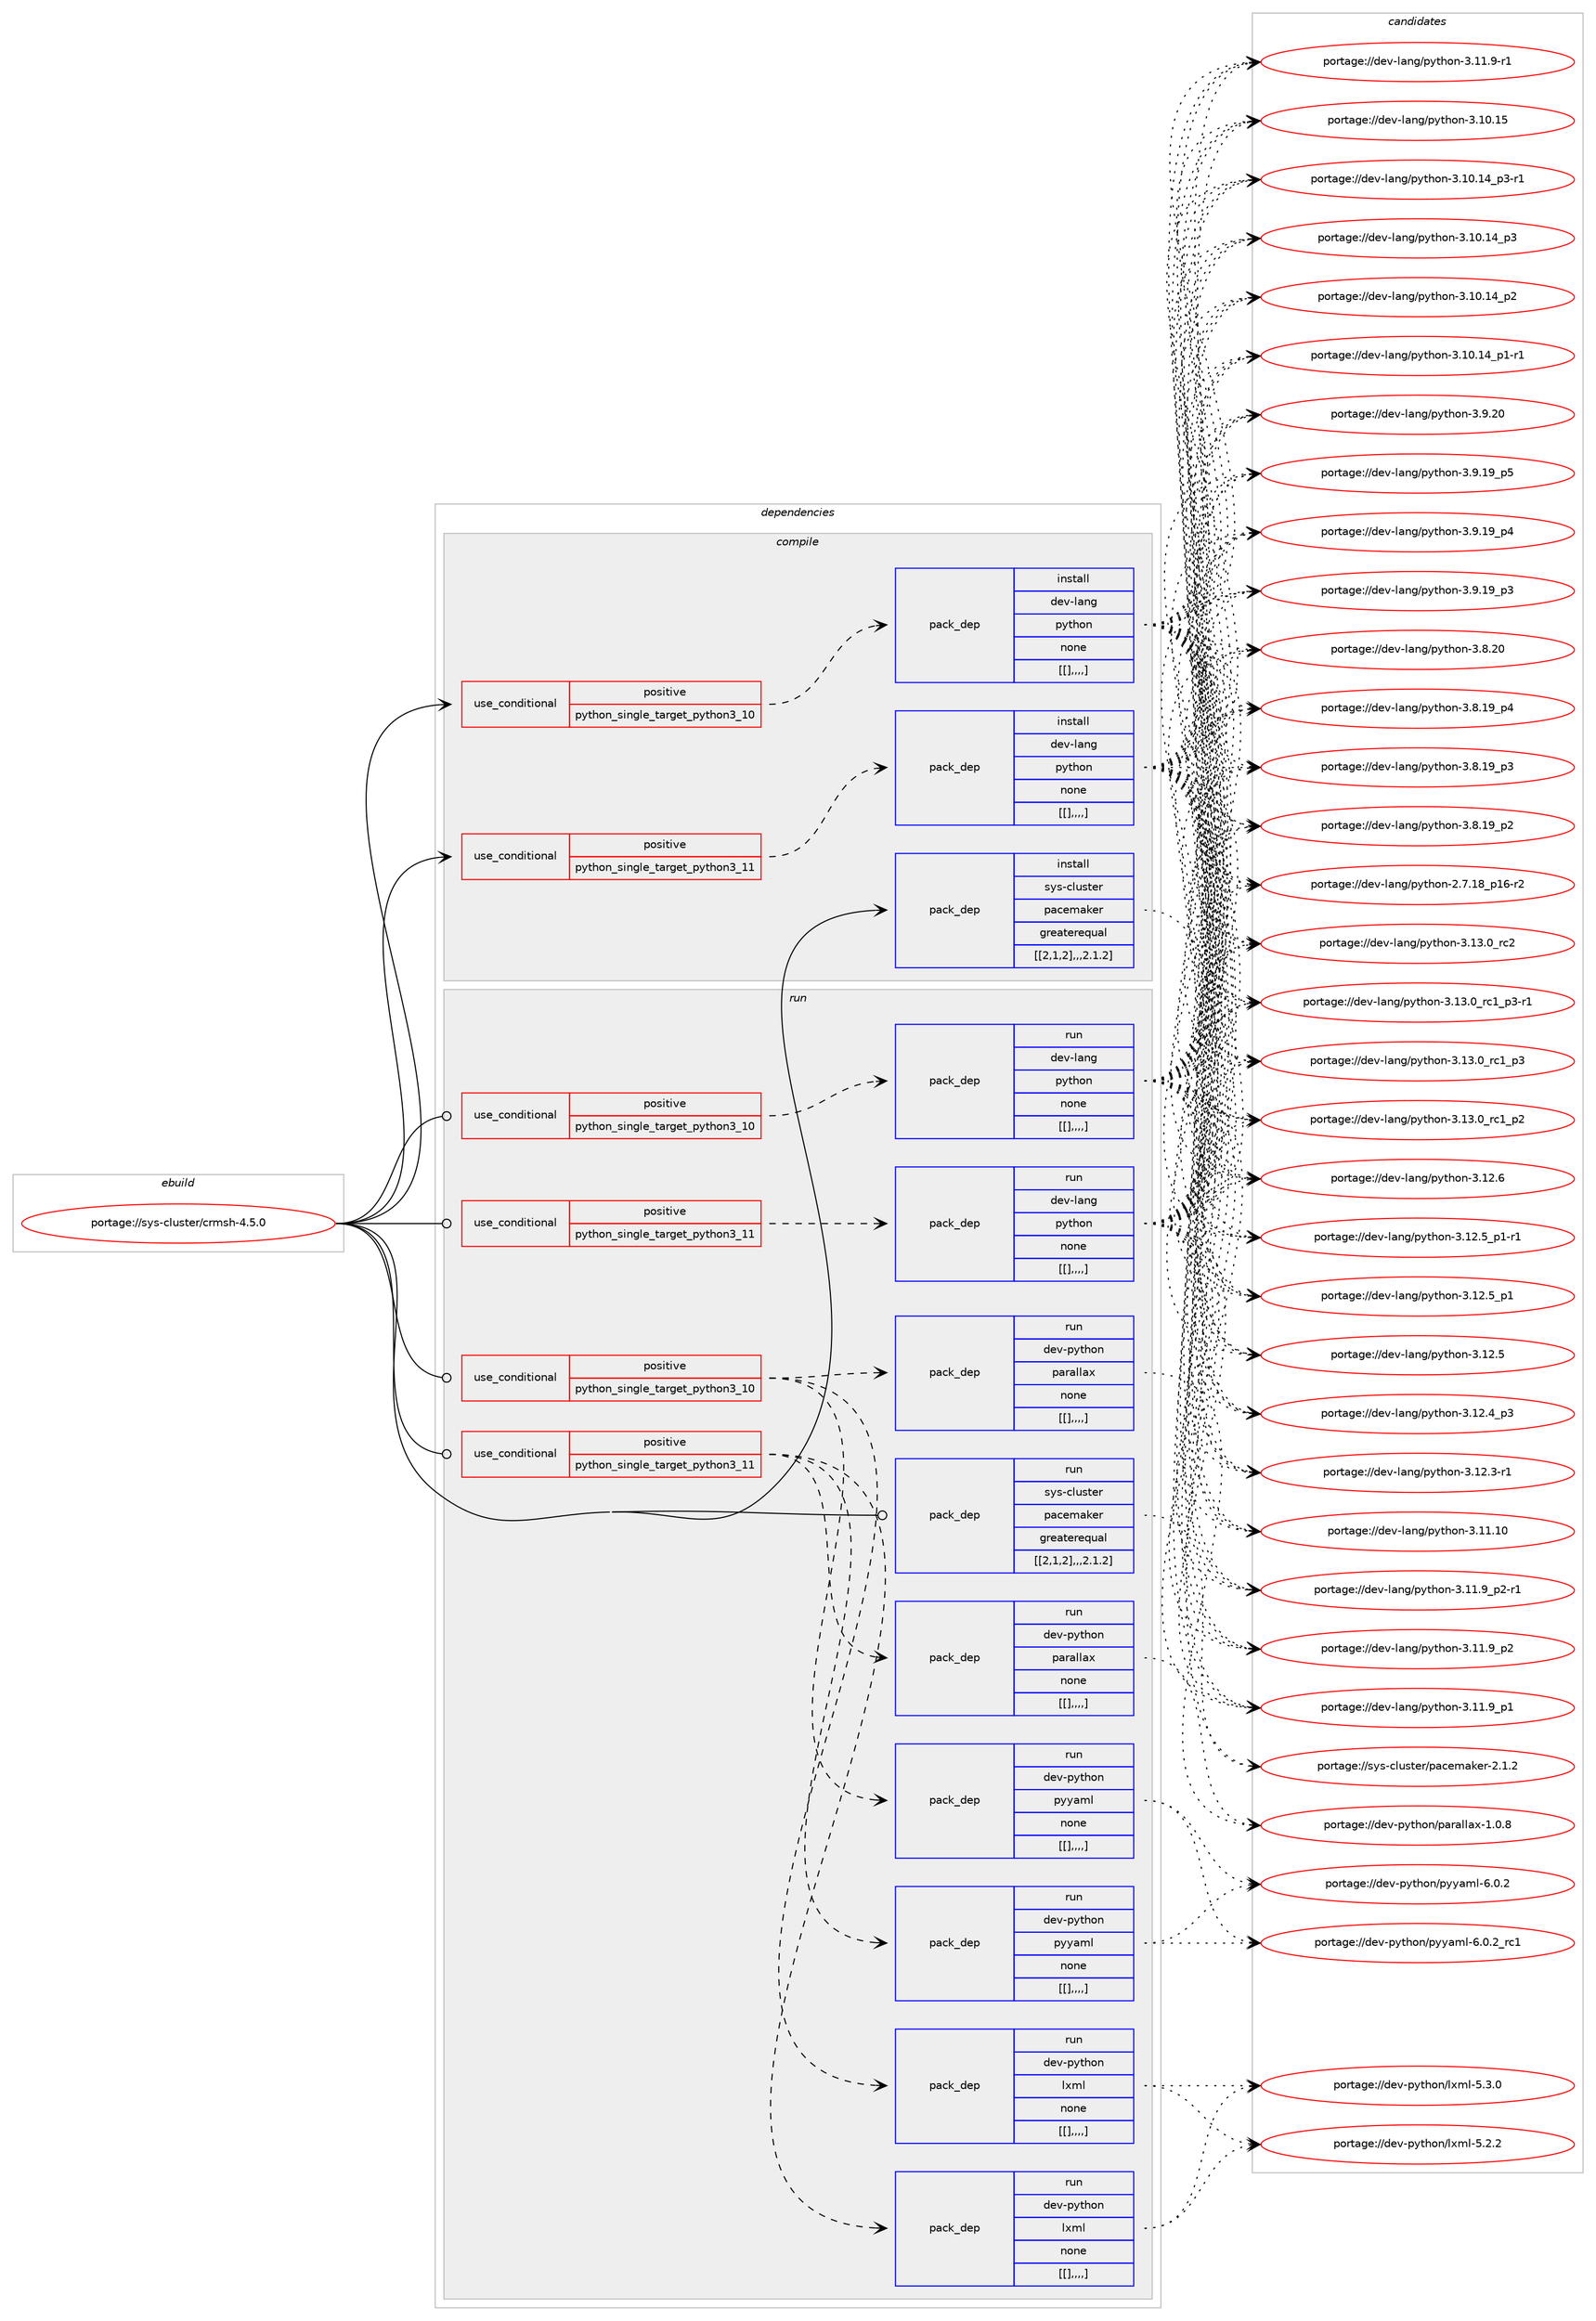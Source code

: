 digraph prolog {

# *************
# Graph options
# *************

newrank=true;
concentrate=true;
compound=true;
graph [rankdir=LR,fontname=Helvetica,fontsize=10,ranksep=1.5];#, ranksep=2.5, nodesep=0.2];
edge  [arrowhead=vee];
node  [fontname=Helvetica,fontsize=10];

# **********
# The ebuild
# **********

subgraph cluster_leftcol {
color=gray;
label=<<i>ebuild</i>>;
id [label="portage://sys-cluster/crmsh-4.5.0", color=red, width=4, href="../sys-cluster/crmsh-4.5.0.svg"];
}

# ****************
# The dependencies
# ****************

subgraph cluster_midcol {
color=gray;
label=<<i>dependencies</i>>;
subgraph cluster_compile {
fillcolor="#eeeeee";
style=filled;
label=<<i>compile</i>>;
subgraph cond118727 {
dependency448054 [label=<<TABLE BORDER="0" CELLBORDER="1" CELLSPACING="0" CELLPADDING="4"><TR><TD ROWSPAN="3" CELLPADDING="10">use_conditional</TD></TR><TR><TD>positive</TD></TR><TR><TD>python_single_target_python3_10</TD></TR></TABLE>>, shape=none, color=red];
subgraph pack326248 {
dependency448055 [label=<<TABLE BORDER="0" CELLBORDER="1" CELLSPACING="0" CELLPADDING="4" WIDTH="220"><TR><TD ROWSPAN="6" CELLPADDING="30">pack_dep</TD></TR><TR><TD WIDTH="110">install</TD></TR><TR><TD>dev-lang</TD></TR><TR><TD>python</TD></TR><TR><TD>none</TD></TR><TR><TD>[[],,,,]</TD></TR></TABLE>>, shape=none, color=blue];
}
dependency448054:e -> dependency448055:w [weight=20,style="dashed",arrowhead="vee"];
}
id:e -> dependency448054:w [weight=20,style="solid",arrowhead="vee"];
subgraph cond118728 {
dependency448056 [label=<<TABLE BORDER="0" CELLBORDER="1" CELLSPACING="0" CELLPADDING="4"><TR><TD ROWSPAN="3" CELLPADDING="10">use_conditional</TD></TR><TR><TD>positive</TD></TR><TR><TD>python_single_target_python3_11</TD></TR></TABLE>>, shape=none, color=red];
subgraph pack326249 {
dependency448057 [label=<<TABLE BORDER="0" CELLBORDER="1" CELLSPACING="0" CELLPADDING="4" WIDTH="220"><TR><TD ROWSPAN="6" CELLPADDING="30">pack_dep</TD></TR><TR><TD WIDTH="110">install</TD></TR><TR><TD>dev-lang</TD></TR><TR><TD>python</TD></TR><TR><TD>none</TD></TR><TR><TD>[[],,,,]</TD></TR></TABLE>>, shape=none, color=blue];
}
dependency448056:e -> dependency448057:w [weight=20,style="dashed",arrowhead="vee"];
}
id:e -> dependency448056:w [weight=20,style="solid",arrowhead="vee"];
subgraph pack326250 {
dependency448058 [label=<<TABLE BORDER="0" CELLBORDER="1" CELLSPACING="0" CELLPADDING="4" WIDTH="220"><TR><TD ROWSPAN="6" CELLPADDING="30">pack_dep</TD></TR><TR><TD WIDTH="110">install</TD></TR><TR><TD>sys-cluster</TD></TR><TR><TD>pacemaker</TD></TR><TR><TD>greaterequal</TD></TR><TR><TD>[[2,1,2],,,2.1.2]</TD></TR></TABLE>>, shape=none, color=blue];
}
id:e -> dependency448058:w [weight=20,style="solid",arrowhead="vee"];
}
subgraph cluster_compileandrun {
fillcolor="#eeeeee";
style=filled;
label=<<i>compile and run</i>>;
}
subgraph cluster_run {
fillcolor="#eeeeee";
style=filled;
label=<<i>run</i>>;
subgraph cond118729 {
dependency448059 [label=<<TABLE BORDER="0" CELLBORDER="1" CELLSPACING="0" CELLPADDING="4"><TR><TD ROWSPAN="3" CELLPADDING="10">use_conditional</TD></TR><TR><TD>positive</TD></TR><TR><TD>python_single_target_python3_10</TD></TR></TABLE>>, shape=none, color=red];
subgraph pack326251 {
dependency448060 [label=<<TABLE BORDER="0" CELLBORDER="1" CELLSPACING="0" CELLPADDING="4" WIDTH="220"><TR><TD ROWSPAN="6" CELLPADDING="30">pack_dep</TD></TR><TR><TD WIDTH="110">run</TD></TR><TR><TD>dev-lang</TD></TR><TR><TD>python</TD></TR><TR><TD>none</TD></TR><TR><TD>[[],,,,]</TD></TR></TABLE>>, shape=none, color=blue];
}
dependency448059:e -> dependency448060:w [weight=20,style="dashed",arrowhead="vee"];
}
id:e -> dependency448059:w [weight=20,style="solid",arrowhead="odot"];
subgraph cond118730 {
dependency448061 [label=<<TABLE BORDER="0" CELLBORDER="1" CELLSPACING="0" CELLPADDING="4"><TR><TD ROWSPAN="3" CELLPADDING="10">use_conditional</TD></TR><TR><TD>positive</TD></TR><TR><TD>python_single_target_python3_10</TD></TR></TABLE>>, shape=none, color=red];
subgraph pack326252 {
dependency448062 [label=<<TABLE BORDER="0" CELLBORDER="1" CELLSPACING="0" CELLPADDING="4" WIDTH="220"><TR><TD ROWSPAN="6" CELLPADDING="30">pack_dep</TD></TR><TR><TD WIDTH="110">run</TD></TR><TR><TD>dev-python</TD></TR><TR><TD>lxml</TD></TR><TR><TD>none</TD></TR><TR><TD>[[],,,,]</TD></TR></TABLE>>, shape=none, color=blue];
}
dependency448061:e -> dependency448062:w [weight=20,style="dashed",arrowhead="vee"];
subgraph pack326253 {
dependency448063 [label=<<TABLE BORDER="0" CELLBORDER="1" CELLSPACING="0" CELLPADDING="4" WIDTH="220"><TR><TD ROWSPAN="6" CELLPADDING="30">pack_dep</TD></TR><TR><TD WIDTH="110">run</TD></TR><TR><TD>dev-python</TD></TR><TR><TD>parallax</TD></TR><TR><TD>none</TD></TR><TR><TD>[[],,,,]</TD></TR></TABLE>>, shape=none, color=blue];
}
dependency448061:e -> dependency448063:w [weight=20,style="dashed",arrowhead="vee"];
subgraph pack326254 {
dependency448064 [label=<<TABLE BORDER="0" CELLBORDER="1" CELLSPACING="0" CELLPADDING="4" WIDTH="220"><TR><TD ROWSPAN="6" CELLPADDING="30">pack_dep</TD></TR><TR><TD WIDTH="110">run</TD></TR><TR><TD>dev-python</TD></TR><TR><TD>pyyaml</TD></TR><TR><TD>none</TD></TR><TR><TD>[[],,,,]</TD></TR></TABLE>>, shape=none, color=blue];
}
dependency448061:e -> dependency448064:w [weight=20,style="dashed",arrowhead="vee"];
}
id:e -> dependency448061:w [weight=20,style="solid",arrowhead="odot"];
subgraph cond118731 {
dependency448065 [label=<<TABLE BORDER="0" CELLBORDER="1" CELLSPACING="0" CELLPADDING="4"><TR><TD ROWSPAN="3" CELLPADDING="10">use_conditional</TD></TR><TR><TD>positive</TD></TR><TR><TD>python_single_target_python3_11</TD></TR></TABLE>>, shape=none, color=red];
subgraph pack326255 {
dependency448066 [label=<<TABLE BORDER="0" CELLBORDER="1" CELLSPACING="0" CELLPADDING="4" WIDTH="220"><TR><TD ROWSPAN="6" CELLPADDING="30">pack_dep</TD></TR><TR><TD WIDTH="110">run</TD></TR><TR><TD>dev-lang</TD></TR><TR><TD>python</TD></TR><TR><TD>none</TD></TR><TR><TD>[[],,,,]</TD></TR></TABLE>>, shape=none, color=blue];
}
dependency448065:e -> dependency448066:w [weight=20,style="dashed",arrowhead="vee"];
}
id:e -> dependency448065:w [weight=20,style="solid",arrowhead="odot"];
subgraph cond118732 {
dependency448067 [label=<<TABLE BORDER="0" CELLBORDER="1" CELLSPACING="0" CELLPADDING="4"><TR><TD ROWSPAN="3" CELLPADDING="10">use_conditional</TD></TR><TR><TD>positive</TD></TR><TR><TD>python_single_target_python3_11</TD></TR></TABLE>>, shape=none, color=red];
subgraph pack326256 {
dependency448068 [label=<<TABLE BORDER="0" CELLBORDER="1" CELLSPACING="0" CELLPADDING="4" WIDTH="220"><TR><TD ROWSPAN="6" CELLPADDING="30">pack_dep</TD></TR><TR><TD WIDTH="110">run</TD></TR><TR><TD>dev-python</TD></TR><TR><TD>lxml</TD></TR><TR><TD>none</TD></TR><TR><TD>[[],,,,]</TD></TR></TABLE>>, shape=none, color=blue];
}
dependency448067:e -> dependency448068:w [weight=20,style="dashed",arrowhead="vee"];
subgraph pack326257 {
dependency448069 [label=<<TABLE BORDER="0" CELLBORDER="1" CELLSPACING="0" CELLPADDING="4" WIDTH="220"><TR><TD ROWSPAN="6" CELLPADDING="30">pack_dep</TD></TR><TR><TD WIDTH="110">run</TD></TR><TR><TD>dev-python</TD></TR><TR><TD>parallax</TD></TR><TR><TD>none</TD></TR><TR><TD>[[],,,,]</TD></TR></TABLE>>, shape=none, color=blue];
}
dependency448067:e -> dependency448069:w [weight=20,style="dashed",arrowhead="vee"];
subgraph pack326258 {
dependency448070 [label=<<TABLE BORDER="0" CELLBORDER="1" CELLSPACING="0" CELLPADDING="4" WIDTH="220"><TR><TD ROWSPAN="6" CELLPADDING="30">pack_dep</TD></TR><TR><TD WIDTH="110">run</TD></TR><TR><TD>dev-python</TD></TR><TR><TD>pyyaml</TD></TR><TR><TD>none</TD></TR><TR><TD>[[],,,,]</TD></TR></TABLE>>, shape=none, color=blue];
}
dependency448067:e -> dependency448070:w [weight=20,style="dashed",arrowhead="vee"];
}
id:e -> dependency448067:w [weight=20,style="solid",arrowhead="odot"];
subgraph pack326259 {
dependency448071 [label=<<TABLE BORDER="0" CELLBORDER="1" CELLSPACING="0" CELLPADDING="4" WIDTH="220"><TR><TD ROWSPAN="6" CELLPADDING="30">pack_dep</TD></TR><TR><TD WIDTH="110">run</TD></TR><TR><TD>sys-cluster</TD></TR><TR><TD>pacemaker</TD></TR><TR><TD>greaterequal</TD></TR><TR><TD>[[2,1,2],,,2.1.2]</TD></TR></TABLE>>, shape=none, color=blue];
}
id:e -> dependency448071:w [weight=20,style="solid",arrowhead="odot"];
}
}

# **************
# The candidates
# **************

subgraph cluster_choices {
rank=same;
color=gray;
label=<<i>candidates</i>>;

subgraph choice326248 {
color=black;
nodesep=1;
choice10010111845108971101034711212111610411111045514649514648951149950 [label="portage://dev-lang/python-3.13.0_rc2", color=red, width=4,href="../dev-lang/python-3.13.0_rc2.svg"];
choice1001011184510897110103471121211161041111104551464951464895114994995112514511449 [label="portage://dev-lang/python-3.13.0_rc1_p3-r1", color=red, width=4,href="../dev-lang/python-3.13.0_rc1_p3-r1.svg"];
choice100101118451089711010347112121116104111110455146495146489511499499511251 [label="portage://dev-lang/python-3.13.0_rc1_p3", color=red, width=4,href="../dev-lang/python-3.13.0_rc1_p3.svg"];
choice100101118451089711010347112121116104111110455146495146489511499499511250 [label="portage://dev-lang/python-3.13.0_rc1_p2", color=red, width=4,href="../dev-lang/python-3.13.0_rc1_p2.svg"];
choice10010111845108971101034711212111610411111045514649504654 [label="portage://dev-lang/python-3.12.6", color=red, width=4,href="../dev-lang/python-3.12.6.svg"];
choice1001011184510897110103471121211161041111104551464950465395112494511449 [label="portage://dev-lang/python-3.12.5_p1-r1", color=red, width=4,href="../dev-lang/python-3.12.5_p1-r1.svg"];
choice100101118451089711010347112121116104111110455146495046539511249 [label="portage://dev-lang/python-3.12.5_p1", color=red, width=4,href="../dev-lang/python-3.12.5_p1.svg"];
choice10010111845108971101034711212111610411111045514649504653 [label="portage://dev-lang/python-3.12.5", color=red, width=4,href="../dev-lang/python-3.12.5.svg"];
choice100101118451089711010347112121116104111110455146495046529511251 [label="portage://dev-lang/python-3.12.4_p3", color=red, width=4,href="../dev-lang/python-3.12.4_p3.svg"];
choice100101118451089711010347112121116104111110455146495046514511449 [label="portage://dev-lang/python-3.12.3-r1", color=red, width=4,href="../dev-lang/python-3.12.3-r1.svg"];
choice1001011184510897110103471121211161041111104551464949464948 [label="portage://dev-lang/python-3.11.10", color=red, width=4,href="../dev-lang/python-3.11.10.svg"];
choice1001011184510897110103471121211161041111104551464949465795112504511449 [label="portage://dev-lang/python-3.11.9_p2-r1", color=red, width=4,href="../dev-lang/python-3.11.9_p2-r1.svg"];
choice100101118451089711010347112121116104111110455146494946579511250 [label="portage://dev-lang/python-3.11.9_p2", color=red, width=4,href="../dev-lang/python-3.11.9_p2.svg"];
choice100101118451089711010347112121116104111110455146494946579511249 [label="portage://dev-lang/python-3.11.9_p1", color=red, width=4,href="../dev-lang/python-3.11.9_p1.svg"];
choice100101118451089711010347112121116104111110455146494946574511449 [label="portage://dev-lang/python-3.11.9-r1", color=red, width=4,href="../dev-lang/python-3.11.9-r1.svg"];
choice1001011184510897110103471121211161041111104551464948464953 [label="portage://dev-lang/python-3.10.15", color=red, width=4,href="../dev-lang/python-3.10.15.svg"];
choice100101118451089711010347112121116104111110455146494846495295112514511449 [label="portage://dev-lang/python-3.10.14_p3-r1", color=red, width=4,href="../dev-lang/python-3.10.14_p3-r1.svg"];
choice10010111845108971101034711212111610411111045514649484649529511251 [label="portage://dev-lang/python-3.10.14_p3", color=red, width=4,href="../dev-lang/python-3.10.14_p3.svg"];
choice10010111845108971101034711212111610411111045514649484649529511250 [label="portage://dev-lang/python-3.10.14_p2", color=red, width=4,href="../dev-lang/python-3.10.14_p2.svg"];
choice100101118451089711010347112121116104111110455146494846495295112494511449 [label="portage://dev-lang/python-3.10.14_p1-r1", color=red, width=4,href="../dev-lang/python-3.10.14_p1-r1.svg"];
choice10010111845108971101034711212111610411111045514657465048 [label="portage://dev-lang/python-3.9.20", color=red, width=4,href="../dev-lang/python-3.9.20.svg"];
choice100101118451089711010347112121116104111110455146574649579511253 [label="portage://dev-lang/python-3.9.19_p5", color=red, width=4,href="../dev-lang/python-3.9.19_p5.svg"];
choice100101118451089711010347112121116104111110455146574649579511252 [label="portage://dev-lang/python-3.9.19_p4", color=red, width=4,href="../dev-lang/python-3.9.19_p4.svg"];
choice100101118451089711010347112121116104111110455146574649579511251 [label="portage://dev-lang/python-3.9.19_p3", color=red, width=4,href="../dev-lang/python-3.9.19_p3.svg"];
choice10010111845108971101034711212111610411111045514656465048 [label="portage://dev-lang/python-3.8.20", color=red, width=4,href="../dev-lang/python-3.8.20.svg"];
choice100101118451089711010347112121116104111110455146564649579511252 [label="portage://dev-lang/python-3.8.19_p4", color=red, width=4,href="../dev-lang/python-3.8.19_p4.svg"];
choice100101118451089711010347112121116104111110455146564649579511251 [label="portage://dev-lang/python-3.8.19_p3", color=red, width=4,href="../dev-lang/python-3.8.19_p3.svg"];
choice100101118451089711010347112121116104111110455146564649579511250 [label="portage://dev-lang/python-3.8.19_p2", color=red, width=4,href="../dev-lang/python-3.8.19_p2.svg"];
choice100101118451089711010347112121116104111110455046554649569511249544511450 [label="portage://dev-lang/python-2.7.18_p16-r2", color=red, width=4,href="../dev-lang/python-2.7.18_p16-r2.svg"];
dependency448055:e -> choice10010111845108971101034711212111610411111045514649514648951149950:w [style=dotted,weight="100"];
dependency448055:e -> choice1001011184510897110103471121211161041111104551464951464895114994995112514511449:w [style=dotted,weight="100"];
dependency448055:e -> choice100101118451089711010347112121116104111110455146495146489511499499511251:w [style=dotted,weight="100"];
dependency448055:e -> choice100101118451089711010347112121116104111110455146495146489511499499511250:w [style=dotted,weight="100"];
dependency448055:e -> choice10010111845108971101034711212111610411111045514649504654:w [style=dotted,weight="100"];
dependency448055:e -> choice1001011184510897110103471121211161041111104551464950465395112494511449:w [style=dotted,weight="100"];
dependency448055:e -> choice100101118451089711010347112121116104111110455146495046539511249:w [style=dotted,weight="100"];
dependency448055:e -> choice10010111845108971101034711212111610411111045514649504653:w [style=dotted,weight="100"];
dependency448055:e -> choice100101118451089711010347112121116104111110455146495046529511251:w [style=dotted,weight="100"];
dependency448055:e -> choice100101118451089711010347112121116104111110455146495046514511449:w [style=dotted,weight="100"];
dependency448055:e -> choice1001011184510897110103471121211161041111104551464949464948:w [style=dotted,weight="100"];
dependency448055:e -> choice1001011184510897110103471121211161041111104551464949465795112504511449:w [style=dotted,weight="100"];
dependency448055:e -> choice100101118451089711010347112121116104111110455146494946579511250:w [style=dotted,weight="100"];
dependency448055:e -> choice100101118451089711010347112121116104111110455146494946579511249:w [style=dotted,weight="100"];
dependency448055:e -> choice100101118451089711010347112121116104111110455146494946574511449:w [style=dotted,weight="100"];
dependency448055:e -> choice1001011184510897110103471121211161041111104551464948464953:w [style=dotted,weight="100"];
dependency448055:e -> choice100101118451089711010347112121116104111110455146494846495295112514511449:w [style=dotted,weight="100"];
dependency448055:e -> choice10010111845108971101034711212111610411111045514649484649529511251:w [style=dotted,weight="100"];
dependency448055:e -> choice10010111845108971101034711212111610411111045514649484649529511250:w [style=dotted,weight="100"];
dependency448055:e -> choice100101118451089711010347112121116104111110455146494846495295112494511449:w [style=dotted,weight="100"];
dependency448055:e -> choice10010111845108971101034711212111610411111045514657465048:w [style=dotted,weight="100"];
dependency448055:e -> choice100101118451089711010347112121116104111110455146574649579511253:w [style=dotted,weight="100"];
dependency448055:e -> choice100101118451089711010347112121116104111110455146574649579511252:w [style=dotted,weight="100"];
dependency448055:e -> choice100101118451089711010347112121116104111110455146574649579511251:w [style=dotted,weight="100"];
dependency448055:e -> choice10010111845108971101034711212111610411111045514656465048:w [style=dotted,weight="100"];
dependency448055:e -> choice100101118451089711010347112121116104111110455146564649579511252:w [style=dotted,weight="100"];
dependency448055:e -> choice100101118451089711010347112121116104111110455146564649579511251:w [style=dotted,weight="100"];
dependency448055:e -> choice100101118451089711010347112121116104111110455146564649579511250:w [style=dotted,weight="100"];
dependency448055:e -> choice100101118451089711010347112121116104111110455046554649569511249544511450:w [style=dotted,weight="100"];
}
subgraph choice326249 {
color=black;
nodesep=1;
choice10010111845108971101034711212111610411111045514649514648951149950 [label="portage://dev-lang/python-3.13.0_rc2", color=red, width=4,href="../dev-lang/python-3.13.0_rc2.svg"];
choice1001011184510897110103471121211161041111104551464951464895114994995112514511449 [label="portage://dev-lang/python-3.13.0_rc1_p3-r1", color=red, width=4,href="../dev-lang/python-3.13.0_rc1_p3-r1.svg"];
choice100101118451089711010347112121116104111110455146495146489511499499511251 [label="portage://dev-lang/python-3.13.0_rc1_p3", color=red, width=4,href="../dev-lang/python-3.13.0_rc1_p3.svg"];
choice100101118451089711010347112121116104111110455146495146489511499499511250 [label="portage://dev-lang/python-3.13.0_rc1_p2", color=red, width=4,href="../dev-lang/python-3.13.0_rc1_p2.svg"];
choice10010111845108971101034711212111610411111045514649504654 [label="portage://dev-lang/python-3.12.6", color=red, width=4,href="../dev-lang/python-3.12.6.svg"];
choice1001011184510897110103471121211161041111104551464950465395112494511449 [label="portage://dev-lang/python-3.12.5_p1-r1", color=red, width=4,href="../dev-lang/python-3.12.5_p1-r1.svg"];
choice100101118451089711010347112121116104111110455146495046539511249 [label="portage://dev-lang/python-3.12.5_p1", color=red, width=4,href="../dev-lang/python-3.12.5_p1.svg"];
choice10010111845108971101034711212111610411111045514649504653 [label="portage://dev-lang/python-3.12.5", color=red, width=4,href="../dev-lang/python-3.12.5.svg"];
choice100101118451089711010347112121116104111110455146495046529511251 [label="portage://dev-lang/python-3.12.4_p3", color=red, width=4,href="../dev-lang/python-3.12.4_p3.svg"];
choice100101118451089711010347112121116104111110455146495046514511449 [label="portage://dev-lang/python-3.12.3-r1", color=red, width=4,href="../dev-lang/python-3.12.3-r1.svg"];
choice1001011184510897110103471121211161041111104551464949464948 [label="portage://dev-lang/python-3.11.10", color=red, width=4,href="../dev-lang/python-3.11.10.svg"];
choice1001011184510897110103471121211161041111104551464949465795112504511449 [label="portage://dev-lang/python-3.11.9_p2-r1", color=red, width=4,href="../dev-lang/python-3.11.9_p2-r1.svg"];
choice100101118451089711010347112121116104111110455146494946579511250 [label="portage://dev-lang/python-3.11.9_p2", color=red, width=4,href="../dev-lang/python-3.11.9_p2.svg"];
choice100101118451089711010347112121116104111110455146494946579511249 [label="portage://dev-lang/python-3.11.9_p1", color=red, width=4,href="../dev-lang/python-3.11.9_p1.svg"];
choice100101118451089711010347112121116104111110455146494946574511449 [label="portage://dev-lang/python-3.11.9-r1", color=red, width=4,href="../dev-lang/python-3.11.9-r1.svg"];
choice1001011184510897110103471121211161041111104551464948464953 [label="portage://dev-lang/python-3.10.15", color=red, width=4,href="../dev-lang/python-3.10.15.svg"];
choice100101118451089711010347112121116104111110455146494846495295112514511449 [label="portage://dev-lang/python-3.10.14_p3-r1", color=red, width=4,href="../dev-lang/python-3.10.14_p3-r1.svg"];
choice10010111845108971101034711212111610411111045514649484649529511251 [label="portage://dev-lang/python-3.10.14_p3", color=red, width=4,href="../dev-lang/python-3.10.14_p3.svg"];
choice10010111845108971101034711212111610411111045514649484649529511250 [label="portage://dev-lang/python-3.10.14_p2", color=red, width=4,href="../dev-lang/python-3.10.14_p2.svg"];
choice100101118451089711010347112121116104111110455146494846495295112494511449 [label="portage://dev-lang/python-3.10.14_p1-r1", color=red, width=4,href="../dev-lang/python-3.10.14_p1-r1.svg"];
choice10010111845108971101034711212111610411111045514657465048 [label="portage://dev-lang/python-3.9.20", color=red, width=4,href="../dev-lang/python-3.9.20.svg"];
choice100101118451089711010347112121116104111110455146574649579511253 [label="portage://dev-lang/python-3.9.19_p5", color=red, width=4,href="../dev-lang/python-3.9.19_p5.svg"];
choice100101118451089711010347112121116104111110455146574649579511252 [label="portage://dev-lang/python-3.9.19_p4", color=red, width=4,href="../dev-lang/python-3.9.19_p4.svg"];
choice100101118451089711010347112121116104111110455146574649579511251 [label="portage://dev-lang/python-3.9.19_p3", color=red, width=4,href="../dev-lang/python-3.9.19_p3.svg"];
choice10010111845108971101034711212111610411111045514656465048 [label="portage://dev-lang/python-3.8.20", color=red, width=4,href="../dev-lang/python-3.8.20.svg"];
choice100101118451089711010347112121116104111110455146564649579511252 [label="portage://dev-lang/python-3.8.19_p4", color=red, width=4,href="../dev-lang/python-3.8.19_p4.svg"];
choice100101118451089711010347112121116104111110455146564649579511251 [label="portage://dev-lang/python-3.8.19_p3", color=red, width=4,href="../dev-lang/python-3.8.19_p3.svg"];
choice100101118451089711010347112121116104111110455146564649579511250 [label="portage://dev-lang/python-3.8.19_p2", color=red, width=4,href="../dev-lang/python-3.8.19_p2.svg"];
choice100101118451089711010347112121116104111110455046554649569511249544511450 [label="portage://dev-lang/python-2.7.18_p16-r2", color=red, width=4,href="../dev-lang/python-2.7.18_p16-r2.svg"];
dependency448057:e -> choice10010111845108971101034711212111610411111045514649514648951149950:w [style=dotted,weight="100"];
dependency448057:e -> choice1001011184510897110103471121211161041111104551464951464895114994995112514511449:w [style=dotted,weight="100"];
dependency448057:e -> choice100101118451089711010347112121116104111110455146495146489511499499511251:w [style=dotted,weight="100"];
dependency448057:e -> choice100101118451089711010347112121116104111110455146495146489511499499511250:w [style=dotted,weight="100"];
dependency448057:e -> choice10010111845108971101034711212111610411111045514649504654:w [style=dotted,weight="100"];
dependency448057:e -> choice1001011184510897110103471121211161041111104551464950465395112494511449:w [style=dotted,weight="100"];
dependency448057:e -> choice100101118451089711010347112121116104111110455146495046539511249:w [style=dotted,weight="100"];
dependency448057:e -> choice10010111845108971101034711212111610411111045514649504653:w [style=dotted,weight="100"];
dependency448057:e -> choice100101118451089711010347112121116104111110455146495046529511251:w [style=dotted,weight="100"];
dependency448057:e -> choice100101118451089711010347112121116104111110455146495046514511449:w [style=dotted,weight="100"];
dependency448057:e -> choice1001011184510897110103471121211161041111104551464949464948:w [style=dotted,weight="100"];
dependency448057:e -> choice1001011184510897110103471121211161041111104551464949465795112504511449:w [style=dotted,weight="100"];
dependency448057:e -> choice100101118451089711010347112121116104111110455146494946579511250:w [style=dotted,weight="100"];
dependency448057:e -> choice100101118451089711010347112121116104111110455146494946579511249:w [style=dotted,weight="100"];
dependency448057:e -> choice100101118451089711010347112121116104111110455146494946574511449:w [style=dotted,weight="100"];
dependency448057:e -> choice1001011184510897110103471121211161041111104551464948464953:w [style=dotted,weight="100"];
dependency448057:e -> choice100101118451089711010347112121116104111110455146494846495295112514511449:w [style=dotted,weight="100"];
dependency448057:e -> choice10010111845108971101034711212111610411111045514649484649529511251:w [style=dotted,weight="100"];
dependency448057:e -> choice10010111845108971101034711212111610411111045514649484649529511250:w [style=dotted,weight="100"];
dependency448057:e -> choice100101118451089711010347112121116104111110455146494846495295112494511449:w [style=dotted,weight="100"];
dependency448057:e -> choice10010111845108971101034711212111610411111045514657465048:w [style=dotted,weight="100"];
dependency448057:e -> choice100101118451089711010347112121116104111110455146574649579511253:w [style=dotted,weight="100"];
dependency448057:e -> choice100101118451089711010347112121116104111110455146574649579511252:w [style=dotted,weight="100"];
dependency448057:e -> choice100101118451089711010347112121116104111110455146574649579511251:w [style=dotted,weight="100"];
dependency448057:e -> choice10010111845108971101034711212111610411111045514656465048:w [style=dotted,weight="100"];
dependency448057:e -> choice100101118451089711010347112121116104111110455146564649579511252:w [style=dotted,weight="100"];
dependency448057:e -> choice100101118451089711010347112121116104111110455146564649579511251:w [style=dotted,weight="100"];
dependency448057:e -> choice100101118451089711010347112121116104111110455146564649579511250:w [style=dotted,weight="100"];
dependency448057:e -> choice100101118451089711010347112121116104111110455046554649569511249544511450:w [style=dotted,weight="100"];
}
subgraph choice326250 {
color=black;
nodesep=1;
choice115121115459910811711511610111447112979910110997107101114455046494650 [label="portage://sys-cluster/pacemaker-2.1.2", color=red, width=4,href="../sys-cluster/pacemaker-2.1.2.svg"];
dependency448058:e -> choice115121115459910811711511610111447112979910110997107101114455046494650:w [style=dotted,weight="100"];
}
subgraph choice326251 {
color=black;
nodesep=1;
choice10010111845108971101034711212111610411111045514649514648951149950 [label="portage://dev-lang/python-3.13.0_rc2", color=red, width=4,href="../dev-lang/python-3.13.0_rc2.svg"];
choice1001011184510897110103471121211161041111104551464951464895114994995112514511449 [label="portage://dev-lang/python-3.13.0_rc1_p3-r1", color=red, width=4,href="../dev-lang/python-3.13.0_rc1_p3-r1.svg"];
choice100101118451089711010347112121116104111110455146495146489511499499511251 [label="portage://dev-lang/python-3.13.0_rc1_p3", color=red, width=4,href="../dev-lang/python-3.13.0_rc1_p3.svg"];
choice100101118451089711010347112121116104111110455146495146489511499499511250 [label="portage://dev-lang/python-3.13.0_rc1_p2", color=red, width=4,href="../dev-lang/python-3.13.0_rc1_p2.svg"];
choice10010111845108971101034711212111610411111045514649504654 [label="portage://dev-lang/python-3.12.6", color=red, width=4,href="../dev-lang/python-3.12.6.svg"];
choice1001011184510897110103471121211161041111104551464950465395112494511449 [label="portage://dev-lang/python-3.12.5_p1-r1", color=red, width=4,href="../dev-lang/python-3.12.5_p1-r1.svg"];
choice100101118451089711010347112121116104111110455146495046539511249 [label="portage://dev-lang/python-3.12.5_p1", color=red, width=4,href="../dev-lang/python-3.12.5_p1.svg"];
choice10010111845108971101034711212111610411111045514649504653 [label="portage://dev-lang/python-3.12.5", color=red, width=4,href="../dev-lang/python-3.12.5.svg"];
choice100101118451089711010347112121116104111110455146495046529511251 [label="portage://dev-lang/python-3.12.4_p3", color=red, width=4,href="../dev-lang/python-3.12.4_p3.svg"];
choice100101118451089711010347112121116104111110455146495046514511449 [label="portage://dev-lang/python-3.12.3-r1", color=red, width=4,href="../dev-lang/python-3.12.3-r1.svg"];
choice1001011184510897110103471121211161041111104551464949464948 [label="portage://dev-lang/python-3.11.10", color=red, width=4,href="../dev-lang/python-3.11.10.svg"];
choice1001011184510897110103471121211161041111104551464949465795112504511449 [label="portage://dev-lang/python-3.11.9_p2-r1", color=red, width=4,href="../dev-lang/python-3.11.9_p2-r1.svg"];
choice100101118451089711010347112121116104111110455146494946579511250 [label="portage://dev-lang/python-3.11.9_p2", color=red, width=4,href="../dev-lang/python-3.11.9_p2.svg"];
choice100101118451089711010347112121116104111110455146494946579511249 [label="portage://dev-lang/python-3.11.9_p1", color=red, width=4,href="../dev-lang/python-3.11.9_p1.svg"];
choice100101118451089711010347112121116104111110455146494946574511449 [label="portage://dev-lang/python-3.11.9-r1", color=red, width=4,href="../dev-lang/python-3.11.9-r1.svg"];
choice1001011184510897110103471121211161041111104551464948464953 [label="portage://dev-lang/python-3.10.15", color=red, width=4,href="../dev-lang/python-3.10.15.svg"];
choice100101118451089711010347112121116104111110455146494846495295112514511449 [label="portage://dev-lang/python-3.10.14_p3-r1", color=red, width=4,href="../dev-lang/python-3.10.14_p3-r1.svg"];
choice10010111845108971101034711212111610411111045514649484649529511251 [label="portage://dev-lang/python-3.10.14_p3", color=red, width=4,href="../dev-lang/python-3.10.14_p3.svg"];
choice10010111845108971101034711212111610411111045514649484649529511250 [label="portage://dev-lang/python-3.10.14_p2", color=red, width=4,href="../dev-lang/python-3.10.14_p2.svg"];
choice100101118451089711010347112121116104111110455146494846495295112494511449 [label="portage://dev-lang/python-3.10.14_p1-r1", color=red, width=4,href="../dev-lang/python-3.10.14_p1-r1.svg"];
choice10010111845108971101034711212111610411111045514657465048 [label="portage://dev-lang/python-3.9.20", color=red, width=4,href="../dev-lang/python-3.9.20.svg"];
choice100101118451089711010347112121116104111110455146574649579511253 [label="portage://dev-lang/python-3.9.19_p5", color=red, width=4,href="../dev-lang/python-3.9.19_p5.svg"];
choice100101118451089711010347112121116104111110455146574649579511252 [label="portage://dev-lang/python-3.9.19_p4", color=red, width=4,href="../dev-lang/python-3.9.19_p4.svg"];
choice100101118451089711010347112121116104111110455146574649579511251 [label="portage://dev-lang/python-3.9.19_p3", color=red, width=4,href="../dev-lang/python-3.9.19_p3.svg"];
choice10010111845108971101034711212111610411111045514656465048 [label="portage://dev-lang/python-3.8.20", color=red, width=4,href="../dev-lang/python-3.8.20.svg"];
choice100101118451089711010347112121116104111110455146564649579511252 [label="portage://dev-lang/python-3.8.19_p4", color=red, width=4,href="../dev-lang/python-3.8.19_p4.svg"];
choice100101118451089711010347112121116104111110455146564649579511251 [label="portage://dev-lang/python-3.8.19_p3", color=red, width=4,href="../dev-lang/python-3.8.19_p3.svg"];
choice100101118451089711010347112121116104111110455146564649579511250 [label="portage://dev-lang/python-3.8.19_p2", color=red, width=4,href="../dev-lang/python-3.8.19_p2.svg"];
choice100101118451089711010347112121116104111110455046554649569511249544511450 [label="portage://dev-lang/python-2.7.18_p16-r2", color=red, width=4,href="../dev-lang/python-2.7.18_p16-r2.svg"];
dependency448060:e -> choice10010111845108971101034711212111610411111045514649514648951149950:w [style=dotted,weight="100"];
dependency448060:e -> choice1001011184510897110103471121211161041111104551464951464895114994995112514511449:w [style=dotted,weight="100"];
dependency448060:e -> choice100101118451089711010347112121116104111110455146495146489511499499511251:w [style=dotted,weight="100"];
dependency448060:e -> choice100101118451089711010347112121116104111110455146495146489511499499511250:w [style=dotted,weight="100"];
dependency448060:e -> choice10010111845108971101034711212111610411111045514649504654:w [style=dotted,weight="100"];
dependency448060:e -> choice1001011184510897110103471121211161041111104551464950465395112494511449:w [style=dotted,weight="100"];
dependency448060:e -> choice100101118451089711010347112121116104111110455146495046539511249:w [style=dotted,weight="100"];
dependency448060:e -> choice10010111845108971101034711212111610411111045514649504653:w [style=dotted,weight="100"];
dependency448060:e -> choice100101118451089711010347112121116104111110455146495046529511251:w [style=dotted,weight="100"];
dependency448060:e -> choice100101118451089711010347112121116104111110455146495046514511449:w [style=dotted,weight="100"];
dependency448060:e -> choice1001011184510897110103471121211161041111104551464949464948:w [style=dotted,weight="100"];
dependency448060:e -> choice1001011184510897110103471121211161041111104551464949465795112504511449:w [style=dotted,weight="100"];
dependency448060:e -> choice100101118451089711010347112121116104111110455146494946579511250:w [style=dotted,weight="100"];
dependency448060:e -> choice100101118451089711010347112121116104111110455146494946579511249:w [style=dotted,weight="100"];
dependency448060:e -> choice100101118451089711010347112121116104111110455146494946574511449:w [style=dotted,weight="100"];
dependency448060:e -> choice1001011184510897110103471121211161041111104551464948464953:w [style=dotted,weight="100"];
dependency448060:e -> choice100101118451089711010347112121116104111110455146494846495295112514511449:w [style=dotted,weight="100"];
dependency448060:e -> choice10010111845108971101034711212111610411111045514649484649529511251:w [style=dotted,weight="100"];
dependency448060:e -> choice10010111845108971101034711212111610411111045514649484649529511250:w [style=dotted,weight="100"];
dependency448060:e -> choice100101118451089711010347112121116104111110455146494846495295112494511449:w [style=dotted,weight="100"];
dependency448060:e -> choice10010111845108971101034711212111610411111045514657465048:w [style=dotted,weight="100"];
dependency448060:e -> choice100101118451089711010347112121116104111110455146574649579511253:w [style=dotted,weight="100"];
dependency448060:e -> choice100101118451089711010347112121116104111110455146574649579511252:w [style=dotted,weight="100"];
dependency448060:e -> choice100101118451089711010347112121116104111110455146574649579511251:w [style=dotted,weight="100"];
dependency448060:e -> choice10010111845108971101034711212111610411111045514656465048:w [style=dotted,weight="100"];
dependency448060:e -> choice100101118451089711010347112121116104111110455146564649579511252:w [style=dotted,weight="100"];
dependency448060:e -> choice100101118451089711010347112121116104111110455146564649579511251:w [style=dotted,weight="100"];
dependency448060:e -> choice100101118451089711010347112121116104111110455146564649579511250:w [style=dotted,weight="100"];
dependency448060:e -> choice100101118451089711010347112121116104111110455046554649569511249544511450:w [style=dotted,weight="100"];
}
subgraph choice326252 {
color=black;
nodesep=1;
choice1001011184511212111610411111047108120109108455346514648 [label="portage://dev-python/lxml-5.3.0", color=red, width=4,href="../dev-python/lxml-5.3.0.svg"];
choice1001011184511212111610411111047108120109108455346504650 [label="portage://dev-python/lxml-5.2.2", color=red, width=4,href="../dev-python/lxml-5.2.2.svg"];
dependency448062:e -> choice1001011184511212111610411111047108120109108455346514648:w [style=dotted,weight="100"];
dependency448062:e -> choice1001011184511212111610411111047108120109108455346504650:w [style=dotted,weight="100"];
}
subgraph choice326253 {
color=black;
nodesep=1;
choice1001011184511212111610411111047112971149710810897120454946484656 [label="portage://dev-python/parallax-1.0.8", color=red, width=4,href="../dev-python/parallax-1.0.8.svg"];
dependency448063:e -> choice1001011184511212111610411111047112971149710810897120454946484656:w [style=dotted,weight="100"];
}
subgraph choice326254 {
color=black;
nodesep=1;
choice100101118451121211161041111104711212112197109108455446484650951149949 [label="portage://dev-python/pyyaml-6.0.2_rc1", color=red, width=4,href="../dev-python/pyyaml-6.0.2_rc1.svg"];
choice100101118451121211161041111104711212112197109108455446484650 [label="portage://dev-python/pyyaml-6.0.2", color=red, width=4,href="../dev-python/pyyaml-6.0.2.svg"];
dependency448064:e -> choice100101118451121211161041111104711212112197109108455446484650951149949:w [style=dotted,weight="100"];
dependency448064:e -> choice100101118451121211161041111104711212112197109108455446484650:w [style=dotted,weight="100"];
}
subgraph choice326255 {
color=black;
nodesep=1;
choice10010111845108971101034711212111610411111045514649514648951149950 [label="portage://dev-lang/python-3.13.0_rc2", color=red, width=4,href="../dev-lang/python-3.13.0_rc2.svg"];
choice1001011184510897110103471121211161041111104551464951464895114994995112514511449 [label="portage://dev-lang/python-3.13.0_rc1_p3-r1", color=red, width=4,href="../dev-lang/python-3.13.0_rc1_p3-r1.svg"];
choice100101118451089711010347112121116104111110455146495146489511499499511251 [label="portage://dev-lang/python-3.13.0_rc1_p3", color=red, width=4,href="../dev-lang/python-3.13.0_rc1_p3.svg"];
choice100101118451089711010347112121116104111110455146495146489511499499511250 [label="portage://dev-lang/python-3.13.0_rc1_p2", color=red, width=4,href="../dev-lang/python-3.13.0_rc1_p2.svg"];
choice10010111845108971101034711212111610411111045514649504654 [label="portage://dev-lang/python-3.12.6", color=red, width=4,href="../dev-lang/python-3.12.6.svg"];
choice1001011184510897110103471121211161041111104551464950465395112494511449 [label="portage://dev-lang/python-3.12.5_p1-r1", color=red, width=4,href="../dev-lang/python-3.12.5_p1-r1.svg"];
choice100101118451089711010347112121116104111110455146495046539511249 [label="portage://dev-lang/python-3.12.5_p1", color=red, width=4,href="../dev-lang/python-3.12.5_p1.svg"];
choice10010111845108971101034711212111610411111045514649504653 [label="portage://dev-lang/python-3.12.5", color=red, width=4,href="../dev-lang/python-3.12.5.svg"];
choice100101118451089711010347112121116104111110455146495046529511251 [label="portage://dev-lang/python-3.12.4_p3", color=red, width=4,href="../dev-lang/python-3.12.4_p3.svg"];
choice100101118451089711010347112121116104111110455146495046514511449 [label="portage://dev-lang/python-3.12.3-r1", color=red, width=4,href="../dev-lang/python-3.12.3-r1.svg"];
choice1001011184510897110103471121211161041111104551464949464948 [label="portage://dev-lang/python-3.11.10", color=red, width=4,href="../dev-lang/python-3.11.10.svg"];
choice1001011184510897110103471121211161041111104551464949465795112504511449 [label="portage://dev-lang/python-3.11.9_p2-r1", color=red, width=4,href="../dev-lang/python-3.11.9_p2-r1.svg"];
choice100101118451089711010347112121116104111110455146494946579511250 [label="portage://dev-lang/python-3.11.9_p2", color=red, width=4,href="../dev-lang/python-3.11.9_p2.svg"];
choice100101118451089711010347112121116104111110455146494946579511249 [label="portage://dev-lang/python-3.11.9_p1", color=red, width=4,href="../dev-lang/python-3.11.9_p1.svg"];
choice100101118451089711010347112121116104111110455146494946574511449 [label="portage://dev-lang/python-3.11.9-r1", color=red, width=4,href="../dev-lang/python-3.11.9-r1.svg"];
choice1001011184510897110103471121211161041111104551464948464953 [label="portage://dev-lang/python-3.10.15", color=red, width=4,href="../dev-lang/python-3.10.15.svg"];
choice100101118451089711010347112121116104111110455146494846495295112514511449 [label="portage://dev-lang/python-3.10.14_p3-r1", color=red, width=4,href="../dev-lang/python-3.10.14_p3-r1.svg"];
choice10010111845108971101034711212111610411111045514649484649529511251 [label="portage://dev-lang/python-3.10.14_p3", color=red, width=4,href="../dev-lang/python-3.10.14_p3.svg"];
choice10010111845108971101034711212111610411111045514649484649529511250 [label="portage://dev-lang/python-3.10.14_p2", color=red, width=4,href="../dev-lang/python-3.10.14_p2.svg"];
choice100101118451089711010347112121116104111110455146494846495295112494511449 [label="portage://dev-lang/python-3.10.14_p1-r1", color=red, width=4,href="../dev-lang/python-3.10.14_p1-r1.svg"];
choice10010111845108971101034711212111610411111045514657465048 [label="portage://dev-lang/python-3.9.20", color=red, width=4,href="../dev-lang/python-3.9.20.svg"];
choice100101118451089711010347112121116104111110455146574649579511253 [label="portage://dev-lang/python-3.9.19_p5", color=red, width=4,href="../dev-lang/python-3.9.19_p5.svg"];
choice100101118451089711010347112121116104111110455146574649579511252 [label="portage://dev-lang/python-3.9.19_p4", color=red, width=4,href="../dev-lang/python-3.9.19_p4.svg"];
choice100101118451089711010347112121116104111110455146574649579511251 [label="portage://dev-lang/python-3.9.19_p3", color=red, width=4,href="../dev-lang/python-3.9.19_p3.svg"];
choice10010111845108971101034711212111610411111045514656465048 [label="portage://dev-lang/python-3.8.20", color=red, width=4,href="../dev-lang/python-3.8.20.svg"];
choice100101118451089711010347112121116104111110455146564649579511252 [label="portage://dev-lang/python-3.8.19_p4", color=red, width=4,href="../dev-lang/python-3.8.19_p4.svg"];
choice100101118451089711010347112121116104111110455146564649579511251 [label="portage://dev-lang/python-3.8.19_p3", color=red, width=4,href="../dev-lang/python-3.8.19_p3.svg"];
choice100101118451089711010347112121116104111110455146564649579511250 [label="portage://dev-lang/python-3.8.19_p2", color=red, width=4,href="../dev-lang/python-3.8.19_p2.svg"];
choice100101118451089711010347112121116104111110455046554649569511249544511450 [label="portage://dev-lang/python-2.7.18_p16-r2", color=red, width=4,href="../dev-lang/python-2.7.18_p16-r2.svg"];
dependency448066:e -> choice10010111845108971101034711212111610411111045514649514648951149950:w [style=dotted,weight="100"];
dependency448066:e -> choice1001011184510897110103471121211161041111104551464951464895114994995112514511449:w [style=dotted,weight="100"];
dependency448066:e -> choice100101118451089711010347112121116104111110455146495146489511499499511251:w [style=dotted,weight="100"];
dependency448066:e -> choice100101118451089711010347112121116104111110455146495146489511499499511250:w [style=dotted,weight="100"];
dependency448066:e -> choice10010111845108971101034711212111610411111045514649504654:w [style=dotted,weight="100"];
dependency448066:e -> choice1001011184510897110103471121211161041111104551464950465395112494511449:w [style=dotted,weight="100"];
dependency448066:e -> choice100101118451089711010347112121116104111110455146495046539511249:w [style=dotted,weight="100"];
dependency448066:e -> choice10010111845108971101034711212111610411111045514649504653:w [style=dotted,weight="100"];
dependency448066:e -> choice100101118451089711010347112121116104111110455146495046529511251:w [style=dotted,weight="100"];
dependency448066:e -> choice100101118451089711010347112121116104111110455146495046514511449:w [style=dotted,weight="100"];
dependency448066:e -> choice1001011184510897110103471121211161041111104551464949464948:w [style=dotted,weight="100"];
dependency448066:e -> choice1001011184510897110103471121211161041111104551464949465795112504511449:w [style=dotted,weight="100"];
dependency448066:e -> choice100101118451089711010347112121116104111110455146494946579511250:w [style=dotted,weight="100"];
dependency448066:e -> choice100101118451089711010347112121116104111110455146494946579511249:w [style=dotted,weight="100"];
dependency448066:e -> choice100101118451089711010347112121116104111110455146494946574511449:w [style=dotted,weight="100"];
dependency448066:e -> choice1001011184510897110103471121211161041111104551464948464953:w [style=dotted,weight="100"];
dependency448066:e -> choice100101118451089711010347112121116104111110455146494846495295112514511449:w [style=dotted,weight="100"];
dependency448066:e -> choice10010111845108971101034711212111610411111045514649484649529511251:w [style=dotted,weight="100"];
dependency448066:e -> choice10010111845108971101034711212111610411111045514649484649529511250:w [style=dotted,weight="100"];
dependency448066:e -> choice100101118451089711010347112121116104111110455146494846495295112494511449:w [style=dotted,weight="100"];
dependency448066:e -> choice10010111845108971101034711212111610411111045514657465048:w [style=dotted,weight="100"];
dependency448066:e -> choice100101118451089711010347112121116104111110455146574649579511253:w [style=dotted,weight="100"];
dependency448066:e -> choice100101118451089711010347112121116104111110455146574649579511252:w [style=dotted,weight="100"];
dependency448066:e -> choice100101118451089711010347112121116104111110455146574649579511251:w [style=dotted,weight="100"];
dependency448066:e -> choice10010111845108971101034711212111610411111045514656465048:w [style=dotted,weight="100"];
dependency448066:e -> choice100101118451089711010347112121116104111110455146564649579511252:w [style=dotted,weight="100"];
dependency448066:e -> choice100101118451089711010347112121116104111110455146564649579511251:w [style=dotted,weight="100"];
dependency448066:e -> choice100101118451089711010347112121116104111110455146564649579511250:w [style=dotted,weight="100"];
dependency448066:e -> choice100101118451089711010347112121116104111110455046554649569511249544511450:w [style=dotted,weight="100"];
}
subgraph choice326256 {
color=black;
nodesep=1;
choice1001011184511212111610411111047108120109108455346514648 [label="portage://dev-python/lxml-5.3.0", color=red, width=4,href="../dev-python/lxml-5.3.0.svg"];
choice1001011184511212111610411111047108120109108455346504650 [label="portage://dev-python/lxml-5.2.2", color=red, width=4,href="../dev-python/lxml-5.2.2.svg"];
dependency448068:e -> choice1001011184511212111610411111047108120109108455346514648:w [style=dotted,weight="100"];
dependency448068:e -> choice1001011184511212111610411111047108120109108455346504650:w [style=dotted,weight="100"];
}
subgraph choice326257 {
color=black;
nodesep=1;
choice1001011184511212111610411111047112971149710810897120454946484656 [label="portage://dev-python/parallax-1.0.8", color=red, width=4,href="../dev-python/parallax-1.0.8.svg"];
dependency448069:e -> choice1001011184511212111610411111047112971149710810897120454946484656:w [style=dotted,weight="100"];
}
subgraph choice326258 {
color=black;
nodesep=1;
choice100101118451121211161041111104711212112197109108455446484650951149949 [label="portage://dev-python/pyyaml-6.0.2_rc1", color=red, width=4,href="../dev-python/pyyaml-6.0.2_rc1.svg"];
choice100101118451121211161041111104711212112197109108455446484650 [label="portage://dev-python/pyyaml-6.0.2", color=red, width=4,href="../dev-python/pyyaml-6.0.2.svg"];
dependency448070:e -> choice100101118451121211161041111104711212112197109108455446484650951149949:w [style=dotted,weight="100"];
dependency448070:e -> choice100101118451121211161041111104711212112197109108455446484650:w [style=dotted,weight="100"];
}
subgraph choice326259 {
color=black;
nodesep=1;
choice115121115459910811711511610111447112979910110997107101114455046494650 [label="portage://sys-cluster/pacemaker-2.1.2", color=red, width=4,href="../sys-cluster/pacemaker-2.1.2.svg"];
dependency448071:e -> choice115121115459910811711511610111447112979910110997107101114455046494650:w [style=dotted,weight="100"];
}
}

}
